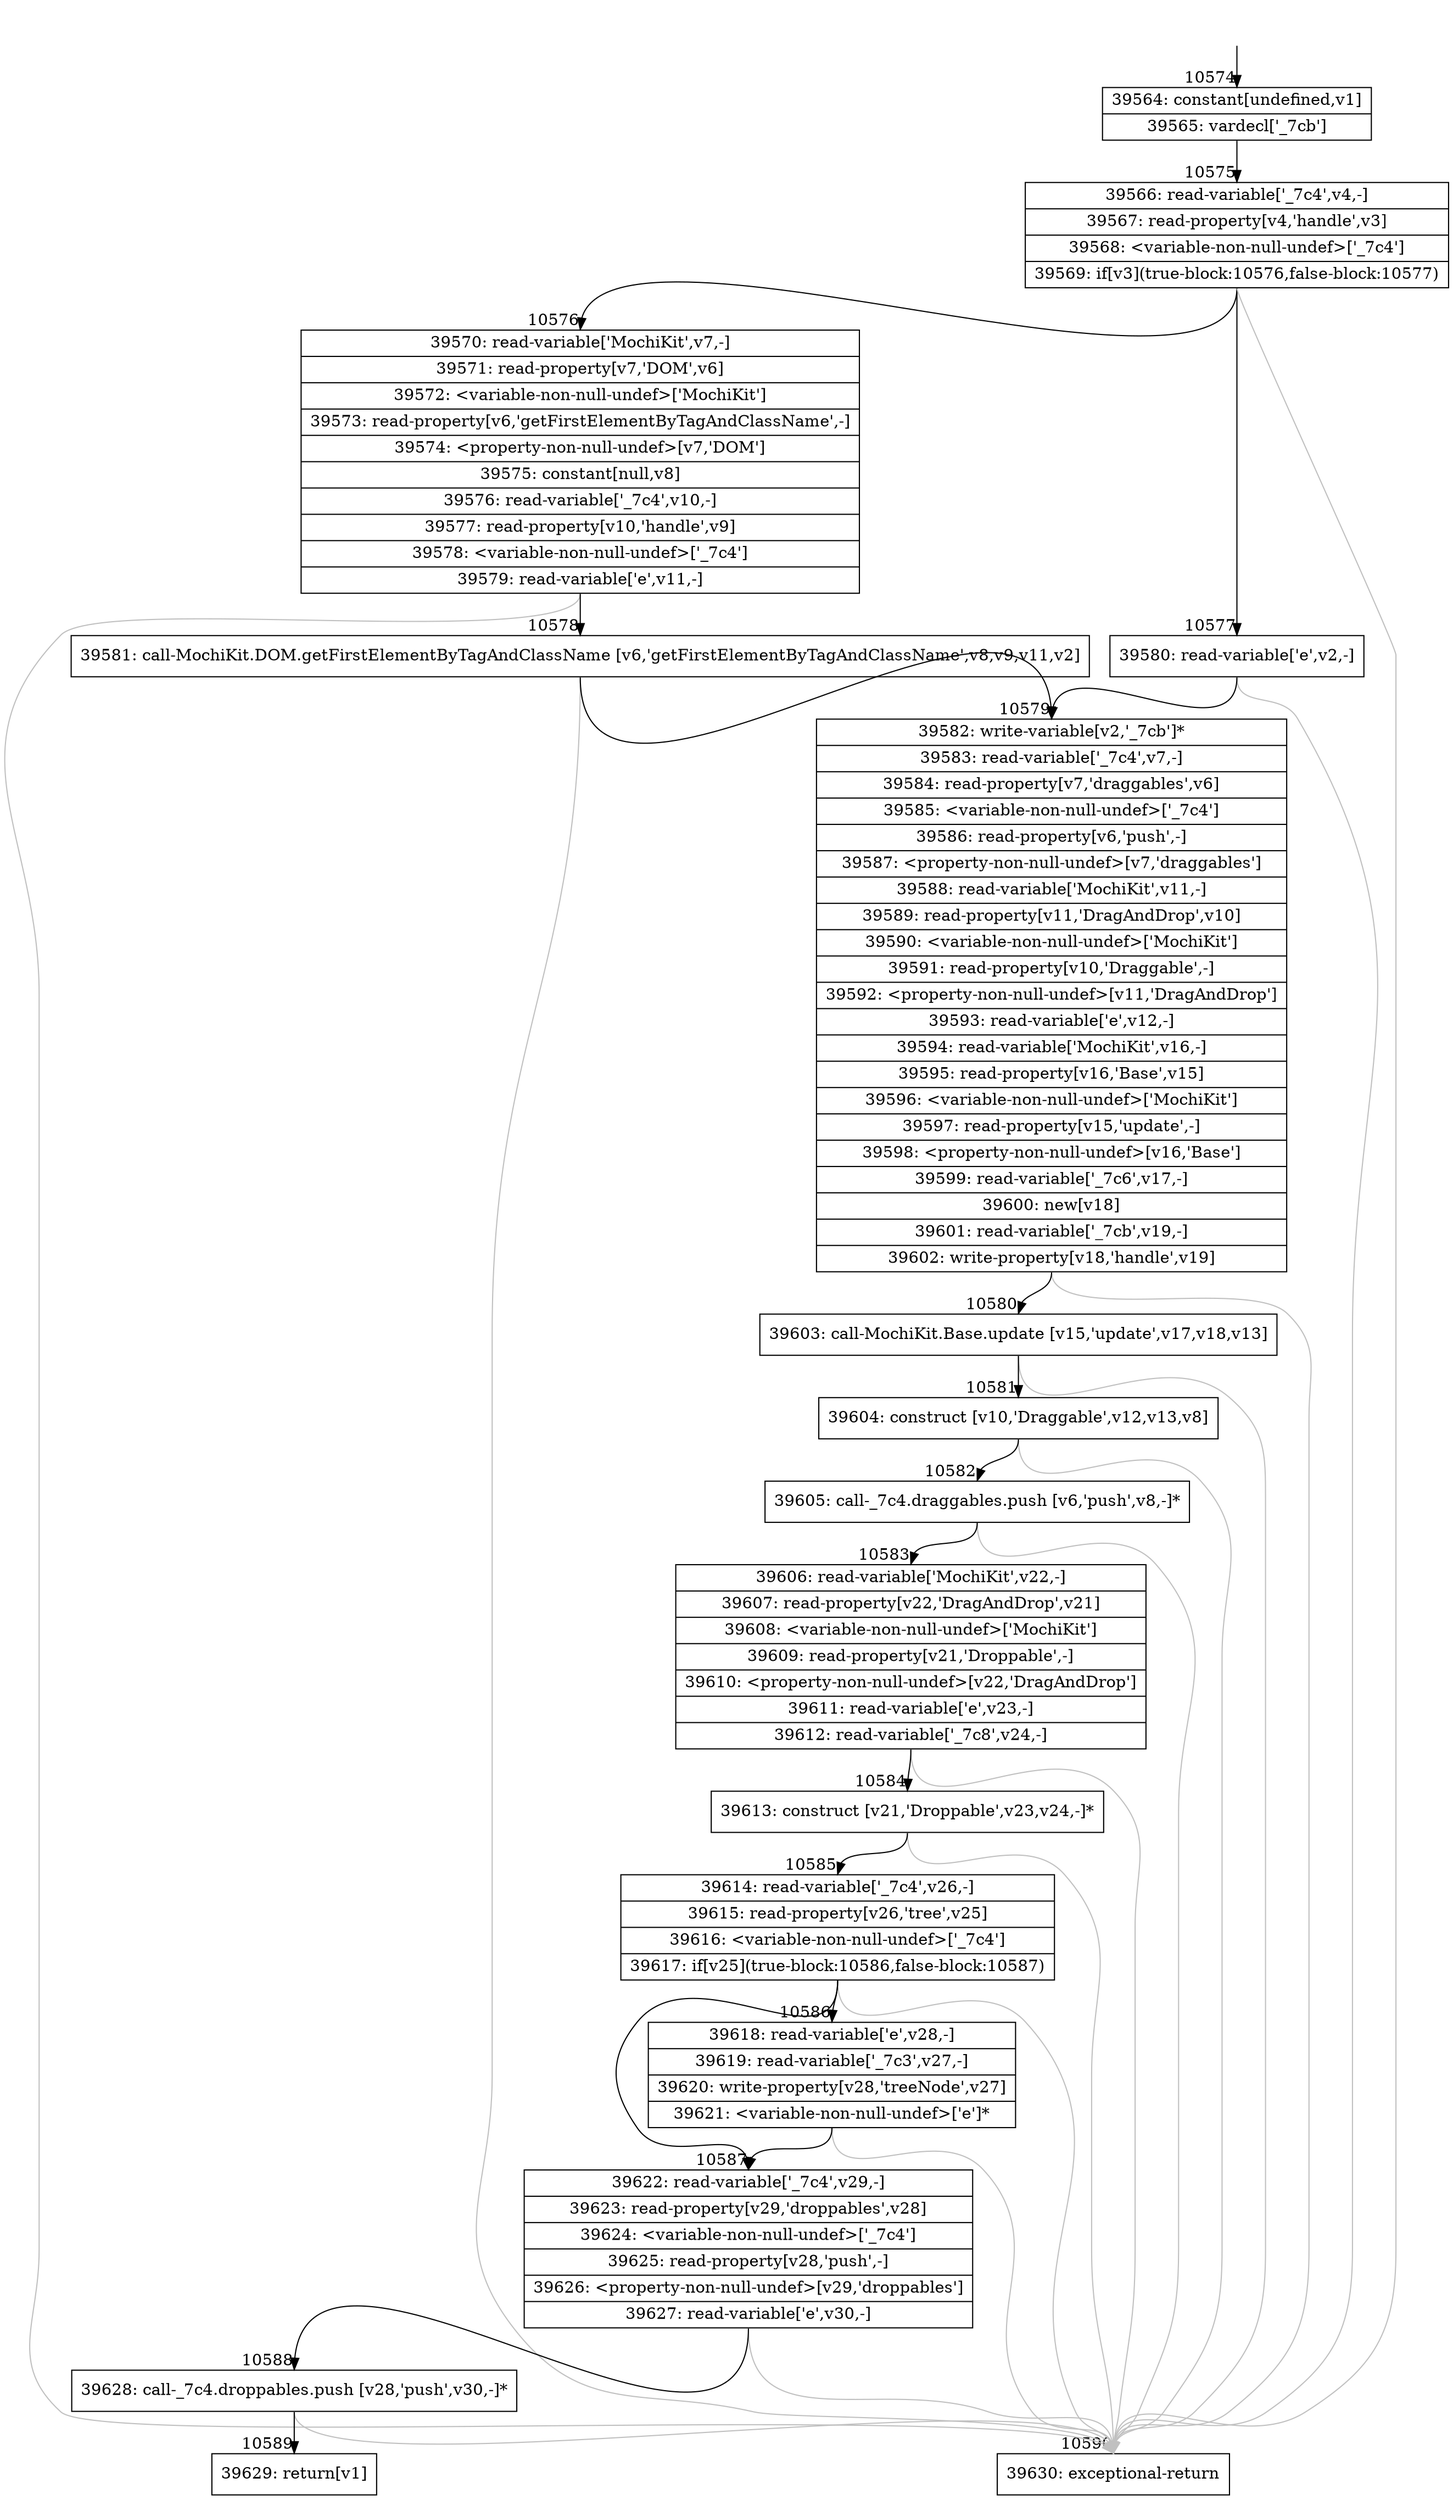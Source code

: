 digraph {
rankdir="TD"
BB_entry754[shape=none,label=""];
BB_entry754 -> BB10574 [tailport=s, headport=n, headlabel="    10574"]
BB10574 [shape=record label="{39564: constant[undefined,v1]|39565: vardecl['_7cb']}" ] 
BB10574 -> BB10575 [tailport=s, headport=n, headlabel="      10575"]
BB10575 [shape=record label="{39566: read-variable['_7c4',v4,-]|39567: read-property[v4,'handle',v3]|39568: \<variable-non-null-undef\>['_7c4']|39569: if[v3](true-block:10576,false-block:10577)}" ] 
BB10575 -> BB10576 [tailport=s, headport=n, headlabel="      10576"]
BB10575 -> BB10577 [tailport=s, headport=n, headlabel="      10577"]
BB10575 -> BB10590 [tailport=s, headport=n, color=gray, headlabel="      10590"]
BB10576 [shape=record label="{39570: read-variable['MochiKit',v7,-]|39571: read-property[v7,'DOM',v6]|39572: \<variable-non-null-undef\>['MochiKit']|39573: read-property[v6,'getFirstElementByTagAndClassName',-]|39574: \<property-non-null-undef\>[v7,'DOM']|39575: constant[null,v8]|39576: read-variable['_7c4',v10,-]|39577: read-property[v10,'handle',v9]|39578: \<variable-non-null-undef\>['_7c4']|39579: read-variable['e',v11,-]}" ] 
BB10576 -> BB10578 [tailport=s, headport=n, headlabel="      10578"]
BB10576 -> BB10590 [tailport=s, headport=n, color=gray]
BB10577 [shape=record label="{39580: read-variable['e',v2,-]}" ] 
BB10577 -> BB10579 [tailport=s, headport=n, headlabel="      10579"]
BB10577 -> BB10590 [tailport=s, headport=n, color=gray]
BB10578 [shape=record label="{39581: call-MochiKit.DOM.getFirstElementByTagAndClassName [v6,'getFirstElementByTagAndClassName',v8,v9,v11,v2]}" ] 
BB10578 -> BB10579 [tailport=s, headport=n]
BB10578 -> BB10590 [tailport=s, headport=n, color=gray]
BB10579 [shape=record label="{39582: write-variable[v2,'_7cb']*|39583: read-variable['_7c4',v7,-]|39584: read-property[v7,'draggables',v6]|39585: \<variable-non-null-undef\>['_7c4']|39586: read-property[v6,'push',-]|39587: \<property-non-null-undef\>[v7,'draggables']|39588: read-variable['MochiKit',v11,-]|39589: read-property[v11,'DragAndDrop',v10]|39590: \<variable-non-null-undef\>['MochiKit']|39591: read-property[v10,'Draggable',-]|39592: \<property-non-null-undef\>[v11,'DragAndDrop']|39593: read-variable['e',v12,-]|39594: read-variable['MochiKit',v16,-]|39595: read-property[v16,'Base',v15]|39596: \<variable-non-null-undef\>['MochiKit']|39597: read-property[v15,'update',-]|39598: \<property-non-null-undef\>[v16,'Base']|39599: read-variable['_7c6',v17,-]|39600: new[v18]|39601: read-variable['_7cb',v19,-]|39602: write-property[v18,'handle',v19]}" ] 
BB10579 -> BB10580 [tailport=s, headport=n, headlabel="      10580"]
BB10579 -> BB10590 [tailport=s, headport=n, color=gray]
BB10580 [shape=record label="{39603: call-MochiKit.Base.update [v15,'update',v17,v18,v13]}" ] 
BB10580 -> BB10581 [tailport=s, headport=n, headlabel="      10581"]
BB10580 -> BB10590 [tailport=s, headport=n, color=gray]
BB10581 [shape=record label="{39604: construct [v10,'Draggable',v12,v13,v8]}" ] 
BB10581 -> BB10582 [tailport=s, headport=n, headlabel="      10582"]
BB10581 -> BB10590 [tailport=s, headport=n, color=gray]
BB10582 [shape=record label="{39605: call-_7c4.draggables.push [v6,'push',v8,-]*}" ] 
BB10582 -> BB10583 [tailport=s, headport=n, headlabel="      10583"]
BB10582 -> BB10590 [tailport=s, headport=n, color=gray]
BB10583 [shape=record label="{39606: read-variable['MochiKit',v22,-]|39607: read-property[v22,'DragAndDrop',v21]|39608: \<variable-non-null-undef\>['MochiKit']|39609: read-property[v21,'Droppable',-]|39610: \<property-non-null-undef\>[v22,'DragAndDrop']|39611: read-variable['e',v23,-]|39612: read-variable['_7c8',v24,-]}" ] 
BB10583 -> BB10584 [tailport=s, headport=n, headlabel="      10584"]
BB10583 -> BB10590 [tailport=s, headport=n, color=gray]
BB10584 [shape=record label="{39613: construct [v21,'Droppable',v23,v24,-]*}" ] 
BB10584 -> BB10585 [tailport=s, headport=n, headlabel="      10585"]
BB10584 -> BB10590 [tailport=s, headport=n, color=gray]
BB10585 [shape=record label="{39614: read-variable['_7c4',v26,-]|39615: read-property[v26,'tree',v25]|39616: \<variable-non-null-undef\>['_7c4']|39617: if[v25](true-block:10586,false-block:10587)}" ] 
BB10585 -> BB10586 [tailport=s, headport=n, headlabel="      10586"]
BB10585 -> BB10587 [tailport=s, headport=n, headlabel="      10587"]
BB10585 -> BB10590 [tailport=s, headport=n, color=gray]
BB10586 [shape=record label="{39618: read-variable['e',v28,-]|39619: read-variable['_7c3',v27,-]|39620: write-property[v28,'treeNode',v27]|39621: \<variable-non-null-undef\>['e']*}" ] 
BB10586 -> BB10587 [tailport=s, headport=n]
BB10586 -> BB10590 [tailport=s, headport=n, color=gray]
BB10587 [shape=record label="{39622: read-variable['_7c4',v29,-]|39623: read-property[v29,'droppables',v28]|39624: \<variable-non-null-undef\>['_7c4']|39625: read-property[v28,'push',-]|39626: \<property-non-null-undef\>[v29,'droppables']|39627: read-variable['e',v30,-]}" ] 
BB10587 -> BB10588 [tailport=s, headport=n, headlabel="      10588"]
BB10587 -> BB10590 [tailport=s, headport=n, color=gray]
BB10588 [shape=record label="{39628: call-_7c4.droppables.push [v28,'push',v30,-]*}" ] 
BB10588 -> BB10589 [tailport=s, headport=n, headlabel="      10589"]
BB10588 -> BB10590 [tailport=s, headport=n, color=gray]
BB10589 [shape=record label="{39629: return[v1]}" ] 
BB10590 [shape=record label="{39630: exceptional-return}" ] 
//#$~ 7467
}
